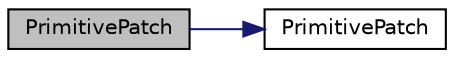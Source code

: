digraph "PrimitivePatch"
{
  bgcolor="transparent";
  edge [fontname="Helvetica",fontsize="10",labelfontname="Helvetica",labelfontsize="10"];
  node [fontname="Helvetica",fontsize="10",shape=record];
  rankdir="LR";
  Node1 [label="PrimitivePatch",height=0.2,width=0.4,color="black", fillcolor="grey75", style="filled", fontcolor="black"];
  Node1 -> Node2 [color="midnightblue",fontsize="10",style="solid",fontname="Helvetica"];
  Node2 [label="PrimitivePatch",height=0.2,width=0.4,color="black",URL="$a02023.html#a08e118306e483cf7c16d05b07066c739",tooltip="Construct from components. "];
}
